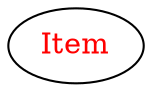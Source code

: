 digraph dependencyGraph {
 concentrate=true;
 ranksep="2.0";
 rankdir="LR"; 
 splines="ortho";
"Item" [fontcolor="red"];
}